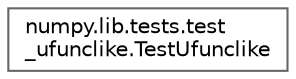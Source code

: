 digraph "Graphical Class Hierarchy"
{
 // LATEX_PDF_SIZE
  bgcolor="transparent";
  edge [fontname=Helvetica,fontsize=10,labelfontname=Helvetica,labelfontsize=10];
  node [fontname=Helvetica,fontsize=10,shape=box,height=0.2,width=0.4];
  rankdir="LR";
  Node0 [id="Node000000",label="numpy.lib.tests.test\l_ufunclike.TestUfunclike",height=0.2,width=0.4,color="grey40", fillcolor="white", style="filled",URL="$d5/ded/classnumpy_1_1lib_1_1tests_1_1test__ufunclike_1_1TestUfunclike.html",tooltip=" "];
}
